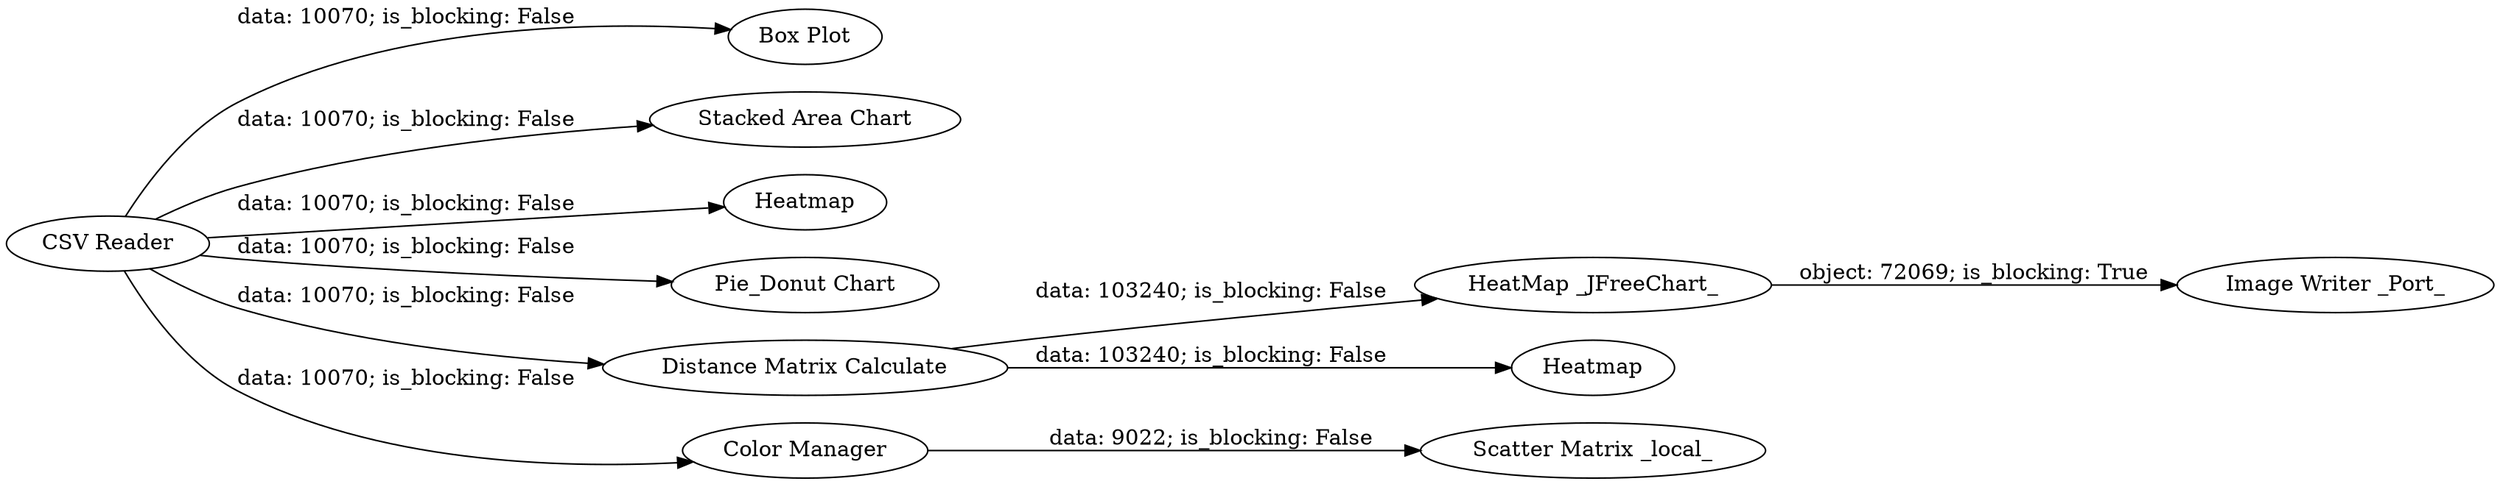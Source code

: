 digraph {
	"3729082071539688291_15" [label="Image Writer _Port_"]
	"3729082071539688291_2" [label="Box Plot"]
	"3729082071539688291_1" [label="CSV Reader"]
	"3729082071539688291_4" [label="Stacked Area Chart"]
	"3729082071539688291_14" [label="HeatMap _JFreeChart_"]
	"3729082071539688291_13" [label=Heatmap]
	"3729082071539688291_3" [label="Scatter Matrix _local_"]
	"3729082071539688291_5" [label=Heatmap]
	"2638889117563832041_10" [label="Pie_Donut Chart"]
	"3729082071539688291_12" [label="Distance Matrix Calculate"]
	"3729082071539688291_6" [label="Color Manager"]
	"3729082071539688291_6" -> "3729082071539688291_3" [label="data: 9022; is_blocking: False"]
	"3729082071539688291_12" -> "3729082071539688291_14" [label="data: 103240; is_blocking: False"]
	"3729082071539688291_1" -> "3729082071539688291_6" [label="data: 10070; is_blocking: False"]
	"3729082071539688291_12" -> "3729082071539688291_13" [label="data: 103240; is_blocking: False"]
	"3729082071539688291_1" -> "2638889117563832041_10" [label="data: 10070; is_blocking: False"]
	"3729082071539688291_14" -> "3729082071539688291_15" [label="object: 72069; is_blocking: True"]
	"3729082071539688291_1" -> "3729082071539688291_4" [label="data: 10070; is_blocking: False"]
	"3729082071539688291_1" -> "3729082071539688291_5" [label="data: 10070; is_blocking: False"]
	"3729082071539688291_1" -> "3729082071539688291_12" [label="data: 10070; is_blocking: False"]
	"3729082071539688291_1" -> "3729082071539688291_2" [label="data: 10070; is_blocking: False"]
	rankdir=LR
}
